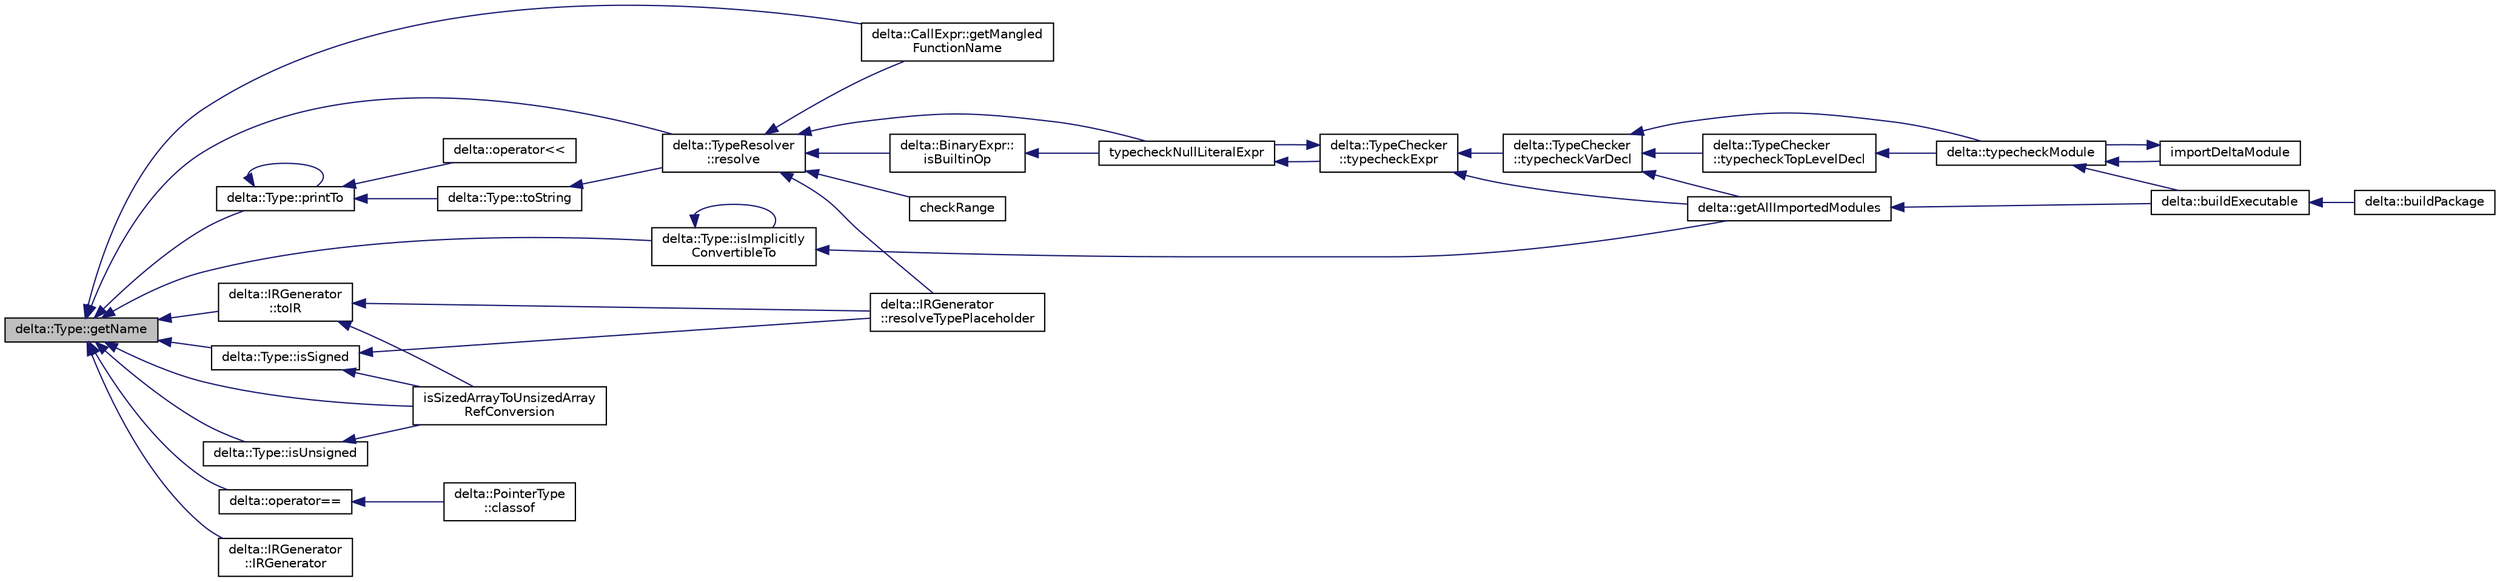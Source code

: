 digraph "delta::Type::getName"
{
  edge [fontname="Helvetica",fontsize="10",labelfontname="Helvetica",labelfontsize="10"];
  node [fontname="Helvetica",fontsize="10",shape=record];
  rankdir="LR";
  Node151 [label="delta::Type::getName",height=0.2,width=0.4,color="black", fillcolor="grey75", style="filled", fontcolor="black"];
  Node151 -> Node152 [dir="back",color="midnightblue",fontsize="10",style="solid",fontname="Helvetica"];
  Node152 [label="delta::CallExpr::getMangled\lFunctionName",height=0.2,width=0.4,color="black", fillcolor="white", style="filled",URL="$classdelta_1_1_call_expr.html#a4f89c212b096e2361710a42ba35e3b77"];
  Node151 -> Node153 [dir="back",color="midnightblue",fontsize="10",style="solid",fontname="Helvetica"];
  Node153 [label="delta::TypeResolver\l::resolve",height=0.2,width=0.4,color="black", fillcolor="white", style="filled",URL="$classdelta_1_1_type_resolver.html#ab333afdac9296c5d62fe58a0b229bba8"];
  Node153 -> Node152 [dir="back",color="midnightblue",fontsize="10",style="solid",fontname="Helvetica"];
  Node153 -> Node154 [dir="back",color="midnightblue",fontsize="10",style="solid",fontname="Helvetica"];
  Node154 [label="delta::BinaryExpr::\lisBuiltinOp",height=0.2,width=0.4,color="black", fillcolor="white", style="filled",URL="$classdelta_1_1_binary_expr.html#a9cf6768d73ac71605d31879590d565f5"];
  Node154 -> Node155 [dir="back",color="midnightblue",fontsize="10",style="solid",fontname="Helvetica"];
  Node155 [label="typecheckNullLiteralExpr",height=0.2,width=0.4,color="black", fillcolor="white", style="filled",URL="$typecheck-expr_8cpp.html#a604c48557fc70deb374eef16c7673846"];
  Node155 -> Node156 [dir="back",color="midnightblue",fontsize="10",style="solid",fontname="Helvetica"];
  Node156 [label="delta::TypeChecker\l::typecheckExpr",height=0.2,width=0.4,color="black", fillcolor="white", style="filled",URL="$classdelta_1_1_type_checker.html#ab19a9a7679086f4e999cce03e35922fc"];
  Node156 -> Node155 [dir="back",color="midnightblue",fontsize="10",style="solid",fontname="Helvetica"];
  Node156 -> Node157 [dir="back",color="midnightblue",fontsize="10",style="solid",fontname="Helvetica"];
  Node157 [label="delta::getAllImportedModules",height=0.2,width=0.4,color="black", fillcolor="white", style="filled",URL="$namespacedelta.html#a949f83e8840a11b90a369f9b2278ba0a"];
  Node157 -> Node158 [dir="back",color="midnightblue",fontsize="10",style="solid",fontname="Helvetica"];
  Node158 [label="delta::buildExecutable",height=0.2,width=0.4,color="black", fillcolor="white", style="filled",URL="$namespacedelta.html#aea63e33d3ee2ff18ad7c1fefd8bbeca2"];
  Node158 -> Node159 [dir="back",color="midnightblue",fontsize="10",style="solid",fontname="Helvetica"];
  Node159 [label="delta::buildPackage",height=0.2,width=0.4,color="black", fillcolor="white", style="filled",URL="$namespacedelta.html#a608f3203f47e224f518306b184b5cf60"];
  Node156 -> Node160 [dir="back",color="midnightblue",fontsize="10",style="solid",fontname="Helvetica"];
  Node160 [label="delta::TypeChecker\l::typecheckVarDecl",height=0.2,width=0.4,color="black", fillcolor="white", style="filled",URL="$classdelta_1_1_type_checker.html#a5ac25011668c8781d97542e49d7f8868"];
  Node160 -> Node157 [dir="back",color="midnightblue",fontsize="10",style="solid",fontname="Helvetica"];
  Node160 -> Node161 [dir="back",color="midnightblue",fontsize="10",style="solid",fontname="Helvetica"];
  Node161 [label="delta::TypeChecker\l::typecheckTopLevelDecl",height=0.2,width=0.4,color="black", fillcolor="white", style="filled",URL="$classdelta_1_1_type_checker.html#a6f183b3656e0dc9a1882e9145ef5e5ea"];
  Node161 -> Node162 [dir="back",color="midnightblue",fontsize="10",style="solid",fontname="Helvetica"];
  Node162 [label="delta::typecheckModule",height=0.2,width=0.4,color="black", fillcolor="white", style="filled",URL="$namespacedelta.html#a640468ebe486aee02501f76f96781f90"];
  Node162 -> Node158 [dir="back",color="midnightblue",fontsize="10",style="solid",fontname="Helvetica"];
  Node162 -> Node163 [dir="back",color="midnightblue",fontsize="10",style="solid",fontname="Helvetica"];
  Node163 [label="importDeltaModule",height=0.2,width=0.4,color="black", fillcolor="white", style="filled",URL="$typecheck_8cpp.html#ab417bb720a37330c53ef816b9d61711c"];
  Node163 -> Node162 [dir="back",color="midnightblue",fontsize="10",style="solid",fontname="Helvetica"];
  Node160 -> Node162 [dir="back",color="midnightblue",fontsize="10",style="solid",fontname="Helvetica"];
  Node153 -> Node164 [dir="back",color="midnightblue",fontsize="10",style="solid",fontname="Helvetica"];
  Node164 [label="delta::IRGenerator\l::resolveTypePlaceholder",height=0.2,width=0.4,color="black", fillcolor="white", style="filled",URL="$classdelta_1_1_i_r_generator.html#a3dcb9317d090022c47d62a2df03c46f7"];
  Node153 -> Node155 [dir="back",color="midnightblue",fontsize="10",style="solid",fontname="Helvetica"];
  Node153 -> Node165 [dir="back",color="midnightblue",fontsize="10",style="solid",fontname="Helvetica"];
  Node165 [label="checkRange",height=0.2,width=0.4,color="black", fillcolor="white", style="filled",URL="$typecheck-expr_8cpp.html#a3183a15df856c85d6c74dce7ec280480"];
  Node151 -> Node166 [dir="back",color="midnightblue",fontsize="10",style="solid",fontname="Helvetica"];
  Node166 [label="delta::Type::isImplicitly\lConvertibleTo",height=0.2,width=0.4,color="black", fillcolor="white", style="filled",URL="$structdelta_1_1_type.html#a16a719104a088d92388e5a5d0f28981f"];
  Node166 -> Node166 [dir="back",color="midnightblue",fontsize="10",style="solid",fontname="Helvetica"];
  Node166 -> Node157 [dir="back",color="midnightblue",fontsize="10",style="solid",fontname="Helvetica"];
  Node151 -> Node167 [dir="back",color="midnightblue",fontsize="10",style="solid",fontname="Helvetica"];
  Node167 [label="delta::Type::isSigned",height=0.2,width=0.4,color="black", fillcolor="white", style="filled",URL="$structdelta_1_1_type.html#a80fde850bedbbf0210860796b1058ff7"];
  Node167 -> Node168 [dir="back",color="midnightblue",fontsize="10",style="solid",fontname="Helvetica"];
  Node168 [label="isSizedArrayToUnsizedArray\lRefConversion",height=0.2,width=0.4,color="black", fillcolor="white", style="filled",URL="$irgen-expr_8cpp.html#a2a9c0af458308795c28f54640446b93d"];
  Node167 -> Node164 [dir="back",color="midnightblue",fontsize="10",style="solid",fontname="Helvetica"];
  Node151 -> Node169 [dir="back",color="midnightblue",fontsize="10",style="solid",fontname="Helvetica"];
  Node169 [label="delta::Type::isUnsigned",height=0.2,width=0.4,color="black", fillcolor="white", style="filled",URL="$structdelta_1_1_type.html#a5ba720ff9588bbb79f0d093de2f1c3f8"];
  Node169 -> Node168 [dir="back",color="midnightblue",fontsize="10",style="solid",fontname="Helvetica"];
  Node151 -> Node170 [dir="back",color="midnightblue",fontsize="10",style="solid",fontname="Helvetica"];
  Node170 [label="delta::operator==",height=0.2,width=0.4,color="black", fillcolor="white", style="filled",URL="$namespacedelta.html#ad62d6b2e68bcdebd01b3e7bc4f905c22"];
  Node170 -> Node171 [dir="back",color="midnightblue",fontsize="10",style="solid",fontname="Helvetica"];
  Node171 [label="delta::PointerType\l::classof",height=0.2,width=0.4,color="black", fillcolor="white", style="filled",URL="$classdelta_1_1_pointer_type.html#a1ba1f19b527e4dbb80853eefd1a3f729"];
  Node151 -> Node172 [dir="back",color="midnightblue",fontsize="10",style="solid",fontname="Helvetica"];
  Node172 [label="delta::Type::printTo",height=0.2,width=0.4,color="black", fillcolor="white", style="filled",URL="$structdelta_1_1_type.html#ad33f5df1e06c20291060f7a33912bd18"];
  Node172 -> Node172 [dir="back",color="midnightblue",fontsize="10",style="solid",fontname="Helvetica"];
  Node172 -> Node173 [dir="back",color="midnightblue",fontsize="10",style="solid",fontname="Helvetica"];
  Node173 [label="delta::Type::toString",height=0.2,width=0.4,color="black", fillcolor="white", style="filled",URL="$structdelta_1_1_type.html#a98ef8c2e4a833d7c8db893fd14f9e466"];
  Node173 -> Node153 [dir="back",color="midnightblue",fontsize="10",style="solid",fontname="Helvetica"];
  Node172 -> Node174 [dir="back",color="midnightblue",fontsize="10",style="solid",fontname="Helvetica"];
  Node174 [label="delta::operator\<\<",height=0.2,width=0.4,color="black", fillcolor="white", style="filled",URL="$namespacedelta.html#a679bd697f2c5acfcb9361ff45a7eeef1"];
  Node151 -> Node168 [dir="back",color="midnightblue",fontsize="10",style="solid",fontname="Helvetica"];
  Node151 -> Node175 [dir="back",color="midnightblue",fontsize="10",style="solid",fontname="Helvetica"];
  Node175 [label="delta::IRGenerator\l::IRGenerator",height=0.2,width=0.4,color="black", fillcolor="white", style="filled",URL="$classdelta_1_1_i_r_generator.html#a75b86476f676c86049744a953cef6c55"];
  Node151 -> Node176 [dir="back",color="midnightblue",fontsize="10",style="solid",fontname="Helvetica"];
  Node176 [label="delta::IRGenerator\l::toIR",height=0.2,width=0.4,color="black", fillcolor="white", style="filled",URL="$classdelta_1_1_i_r_generator.html#a921262b31eeedf04594f66dcbaa08e8a"];
  Node176 -> Node168 [dir="back",color="midnightblue",fontsize="10",style="solid",fontname="Helvetica"];
  Node176 -> Node164 [dir="back",color="midnightblue",fontsize="10",style="solid",fontname="Helvetica"];
}

